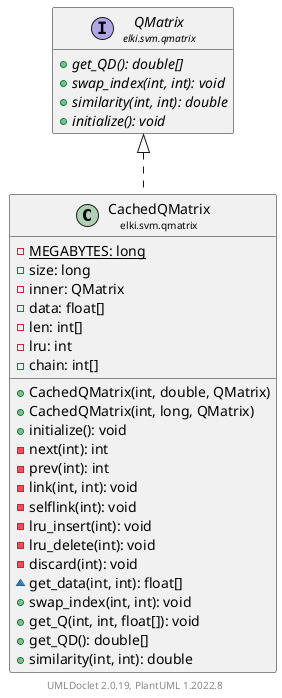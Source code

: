 @startuml
    remove .*\.(Instance|Par|Parameterizer|Factory)$
    set namespaceSeparator none
    hide empty fields
    hide empty methods

    class "<size:14>CachedQMatrix\n<size:10>elki.svm.qmatrix" as elki.svm.qmatrix.CachedQMatrix [[CachedQMatrix.html]] {
        {static} -MEGABYTES: long
        -size: long
        -inner: QMatrix
        -data: float[]
        -len: int[]
        -lru: int
        -chain: int[]
        +CachedQMatrix(int, double, QMatrix)
        +CachedQMatrix(int, long, QMatrix)
        +initialize(): void
        -next(int): int
        -prev(int): int
        -link(int, int): void
        -selflink(int): void
        -lru_insert(int): void
        -lru_delete(int): void
        -discard(int): void
        ~get_data(int, int): float[]
        +swap_index(int, int): void
        +get_Q(int, int, float[]): void
        +get_QD(): double[]
        +similarity(int, int): double
    }

    interface "<size:14>QMatrix\n<size:10>elki.svm.qmatrix" as elki.svm.qmatrix.QMatrix [[QMatrix.html]] {
        {abstract} +get_QD(): double[]
        {abstract} +swap_index(int, int): void
        {abstract} +similarity(int, int): double
        {abstract} +initialize(): void
    }

    elki.svm.qmatrix.QMatrix <|.. elki.svm.qmatrix.CachedQMatrix

    center footer UMLDoclet 2.0.19, PlantUML 1.2022.8
@enduml
